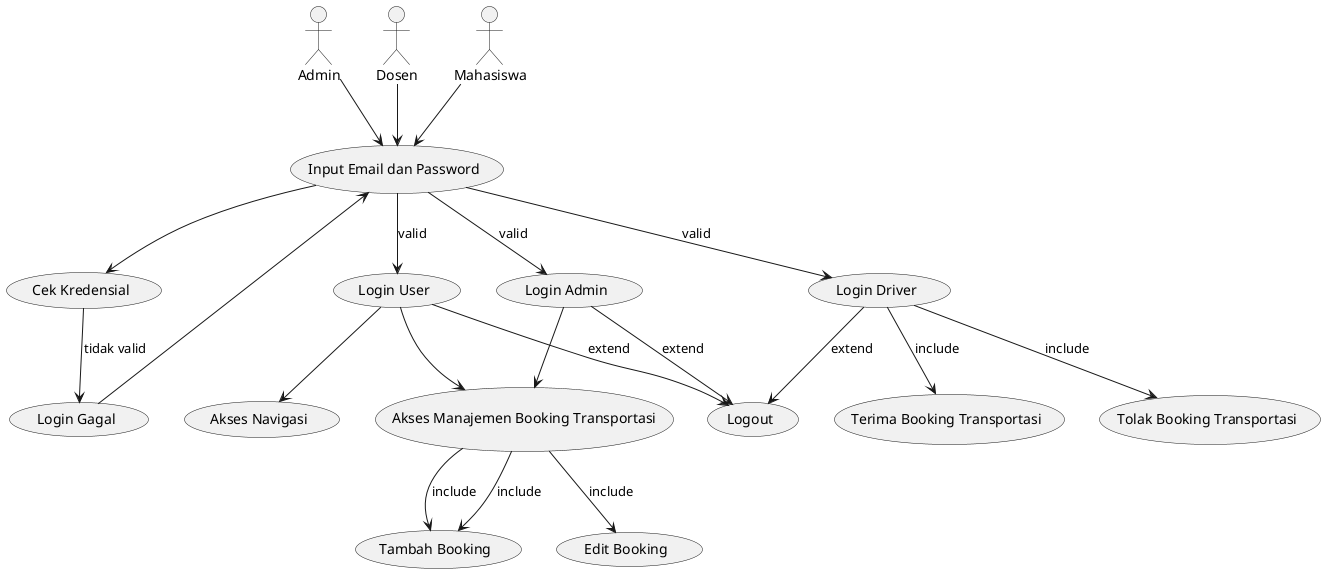@startuml aplikasi
actor Admin
actor Dosen
actor Mahasiswa

usecase "Input Email dan Password" as UC1
usecase "Cek Kredensial" as UC2
usecase "Login Gagal" as UC3
usecase "Login Admin" as UC4
usecase "Login User" as UC5
usecase "Login Driver" as UC6
usecase "Akses Manajemen Booking Transportasi" as UC7
usecase "Akses Navigasi" as UC8
usecase "Tambah Booking" as UC9
usecase "Edit Booking" as UC10
usecase "Terima Booking Transportasi" as UC11
usecase "Tolak Booking Transportasi" as UC13
usecase "Logout" as UC12

Admin --> UC1
Dosen --> UC1
Mahasiswa --> UC1
UC1 --> UC2
UC2 --> UC3: tidak valid
UC3 --> UC1

UC1 --> UC4: valid
UC4 --> UC7
UC7 --> UC9: include
UC7 --> UC10: include
UC4 --> UC12 : extend

UC1 --> UC5: valid
UC5 --> UC8
UC5 --> UC7
UC7 --> UC9: include
UC5 --> UC12 : extend

UC1 --> UC6: valid
UC6 --> UC11: include
UC6 --> UC13: include
UC6 --> UC12 : extend

@enduml